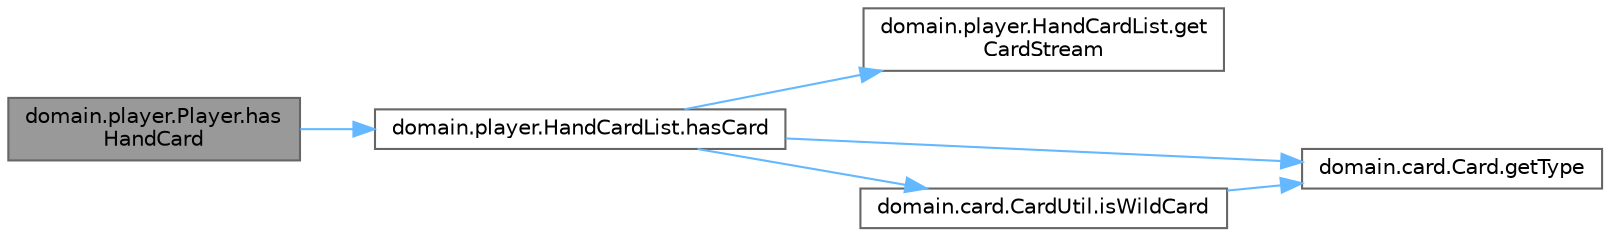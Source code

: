 digraph "domain.player.Player.hasHandCard"
{
 // LATEX_PDF_SIZE
  bgcolor="transparent";
  edge [fontname=Helvetica,fontsize=10,labelfontname=Helvetica,labelfontsize=10];
  node [fontname=Helvetica,fontsize=10,shape=box,height=0.2,width=0.4];
  rankdir="LR";
  Node1 [id="Node000001",label="domain.player.Player.has\lHandCard",height=0.2,width=0.4,color="gray40", fillcolor="grey60", style="filled", fontcolor="black",tooltip=" "];
  Node1 -> Node2 [id="edge6_Node000001_Node000002",color="steelblue1",style="solid",tooltip=" "];
  Node2 [id="Node000002",label="domain.player.HandCardList.hasCard",height=0.2,width=0.4,color="grey40", fillcolor="white", style="filled",URL="$classdomain_1_1player_1_1_hand_card_list.html#acade787f386af468618529d39a833b11",tooltip=" "];
  Node2 -> Node3 [id="edge7_Node000002_Node000003",color="steelblue1",style="solid",tooltip=" "];
  Node3 [id="Node000003",label="domain.player.HandCardList.get\lCardStream",height=0.2,width=0.4,color="grey40", fillcolor="white", style="filled",URL="$classdomain_1_1player_1_1_hand_card_list.html#ade9386c6e1dc0186fd321abbe1348bfb",tooltip=" "];
  Node2 -> Node4 [id="edge8_Node000002_Node000004",color="steelblue1",style="solid",tooltip=" "];
  Node4 [id="Node000004",label="domain.card.Card.getType",height=0.2,width=0.4,color="grey40", fillcolor="white", style="filled",URL="$interfacedomain_1_1card_1_1_card.html#a13fbe446e7b4a468de148cab2c4939f7",tooltip=" "];
  Node2 -> Node5 [id="edge9_Node000002_Node000005",color="steelblue1",style="solid",tooltip=" "];
  Node5 [id="Node000005",label="domain.card.CardUtil.isWildCard",height=0.2,width=0.4,color="grey40", fillcolor="white", style="filled",URL="$classdomain_1_1card_1_1_card_util.html#a523b6bc0a4a6477326d78f348d8b8e35",tooltip=" "];
  Node5 -> Node4 [id="edge10_Node000005_Node000004",color="steelblue1",style="solid",tooltip=" "];
}

